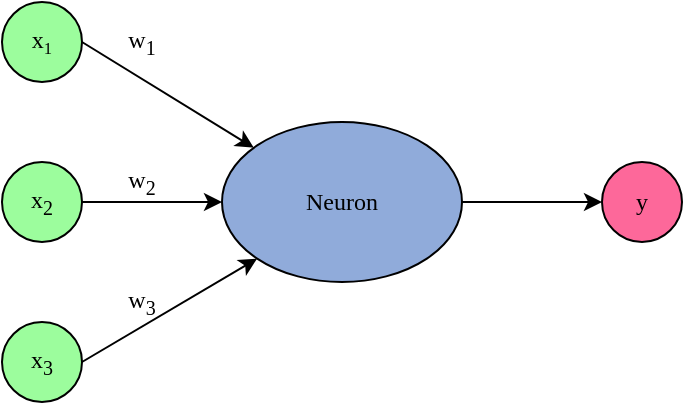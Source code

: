 <mxfile version="13.0.1" type="github"><diagram id="iOb_tmy6EXXsoSK2Af5b" name="Page-1"><mxGraphModel dx="946" dy="547" grid="1" gridSize="10" guides="1" tooltips="1" connect="1" arrows="1" fold="1" page="1" pageScale="1" pageWidth="850" pageHeight="1100" math="0" shadow="0"><root><mxCell id="0"/><mxCell id="1" parent="0"/><mxCell id="AYwdGlvRZgMCW2TYdVhW-1" value="x&lt;span style=&quot;font-size: 10px&quot;&gt;&lt;sub&gt;1&lt;/sub&gt;&lt;/span&gt;" style="ellipse;whiteSpace=wrap;html=1;aspect=fixed;fillColor=#9cfd9d;fontFamily=Times New Roman;" vertex="1" parent="1"><mxGeometry x="280" y="120" width="40" height="40" as="geometry"/></mxCell><mxCell id="AYwdGlvRZgMCW2TYdVhW-2" value="&lt;font&gt;x&lt;sub&gt;2&lt;/sub&gt;&lt;/font&gt;" style="ellipse;whiteSpace=wrap;html=1;aspect=fixed;fillColor=#9CFD9D;fontFamily=Times New Roman;" vertex="1" parent="1"><mxGeometry x="280" y="200" width="40" height="40" as="geometry"/></mxCell><mxCell id="AYwdGlvRZgMCW2TYdVhW-3" value="&lt;font&gt;x&lt;sub&gt;3&lt;/sub&gt;&lt;/font&gt;" style="ellipse;whiteSpace=wrap;html=1;aspect=fixed;fillColor=#9CFD9D;fontFamily=Times New Roman;" vertex="1" parent="1"><mxGeometry x="280" y="280" width="40" height="40" as="geometry"/></mxCell><mxCell id="AYwdGlvRZgMCW2TYdVhW-4" value="Neuron" style="ellipse;whiteSpace=wrap;html=1;fillColor=#90abda;fontFamily=Times New Roman;" vertex="1" parent="1"><mxGeometry x="390" y="180" width="120" height="80" as="geometry"/></mxCell><mxCell id="AYwdGlvRZgMCW2TYdVhW-5" value="y" style="ellipse;whiteSpace=wrap;html=1;aspect=fixed;fillColor=#fd689a;fontFamily=Times New Roman;" vertex="1" parent="1"><mxGeometry x="580" y="200" width="40" height="40" as="geometry"/></mxCell><mxCell id="AYwdGlvRZgMCW2TYdVhW-6" value="" style="endArrow=classic;html=1;exitX=1;exitY=0.5;exitDx=0;exitDy=0;entryX=0;entryY=1;entryDx=0;entryDy=0;" edge="1" parent="1" source="AYwdGlvRZgMCW2TYdVhW-3" target="AYwdGlvRZgMCW2TYdVhW-4"><mxGeometry width="50" height="50" relative="1" as="geometry"><mxPoint x="400" y="330" as="sourcePoint"/><mxPoint x="450" y="280" as="targetPoint"/></mxGeometry></mxCell><mxCell id="AYwdGlvRZgMCW2TYdVhW-7" value="" style="endArrow=classic;html=1;exitX=1;exitY=0.5;exitDx=0;exitDy=0;entryX=0;entryY=0.5;entryDx=0;entryDy=0;" edge="1" parent="1" source="AYwdGlvRZgMCW2TYdVhW-2" target="AYwdGlvRZgMCW2TYdVhW-4"><mxGeometry width="50" height="50" relative="1" as="geometry"><mxPoint x="400" y="330" as="sourcePoint"/><mxPoint x="450" y="280" as="targetPoint"/></mxGeometry></mxCell><mxCell id="AYwdGlvRZgMCW2TYdVhW-8" value="" style="endArrow=classic;html=1;exitX=1;exitY=0.5;exitDx=0;exitDy=0;" edge="1" parent="1" source="AYwdGlvRZgMCW2TYdVhW-1" target="AYwdGlvRZgMCW2TYdVhW-4"><mxGeometry width="50" height="50" relative="1" as="geometry"><mxPoint x="400" y="330" as="sourcePoint"/><mxPoint x="450" y="280" as="targetPoint"/></mxGeometry></mxCell><mxCell id="AYwdGlvRZgMCW2TYdVhW-9" value="" style="endArrow=classic;html=1;exitX=1;exitY=0.5;exitDx=0;exitDy=0;entryX=0;entryY=0.5;entryDx=0;entryDy=0;" edge="1" parent="1" source="AYwdGlvRZgMCW2TYdVhW-4" target="AYwdGlvRZgMCW2TYdVhW-5"><mxGeometry width="50" height="50" relative="1" as="geometry"><mxPoint x="400" y="330" as="sourcePoint"/><mxPoint x="450" y="280" as="targetPoint"/></mxGeometry></mxCell><mxCell id="AYwdGlvRZgMCW2TYdVhW-10" value="w&lt;sub&gt;3&lt;/sub&gt;" style="text;html=1;strokeColor=none;fillColor=none;align=center;verticalAlign=middle;whiteSpace=wrap;rounded=0;fontFamily=Times New Roman;" vertex="1" parent="1"><mxGeometry x="330" y="260" width="40" height="20" as="geometry"/></mxCell><mxCell id="AYwdGlvRZgMCW2TYdVhW-12" value="w&lt;sub&gt;2&lt;/sub&gt;" style="text;html=1;strokeColor=none;fillColor=none;align=center;verticalAlign=middle;whiteSpace=wrap;rounded=0;fontFamily=Times New Roman;" vertex="1" parent="1"><mxGeometry x="330" y="200" width="40" height="20" as="geometry"/></mxCell><mxCell id="AYwdGlvRZgMCW2TYdVhW-13" value="w&lt;sub&gt;1&lt;/sub&gt;" style="text;html=1;strokeColor=none;fillColor=none;align=center;verticalAlign=middle;whiteSpace=wrap;rounded=0;fontFamily=Times New Roman;" vertex="1" parent="1"><mxGeometry x="330" y="130" width="40" height="20" as="geometry"/></mxCell></root></mxGraphModel></diagram></mxfile>